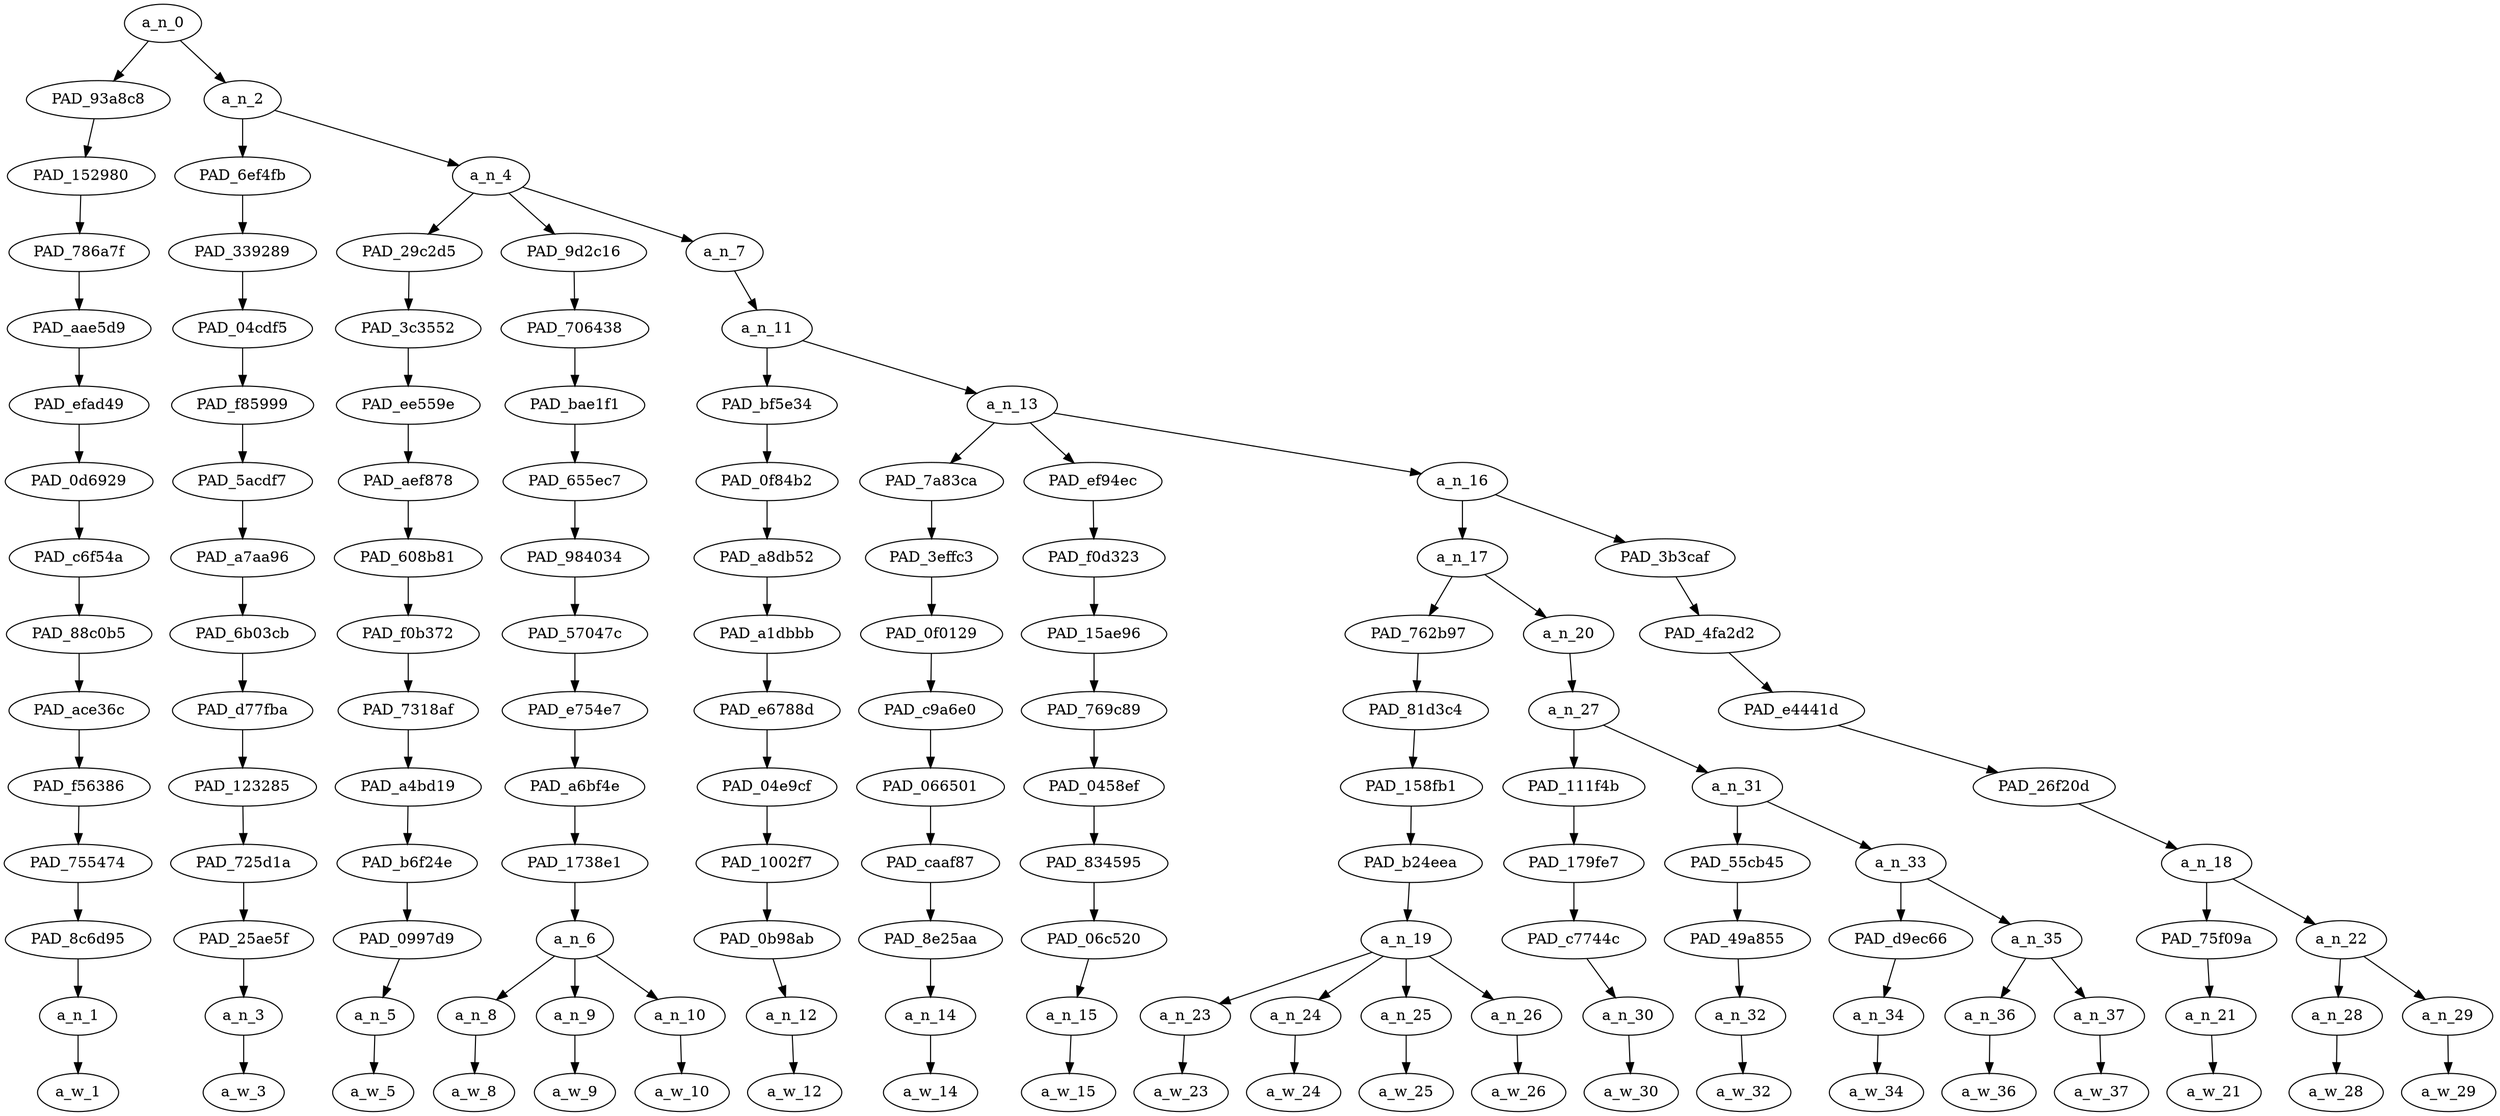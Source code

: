strict digraph "" {
	a_n_0	[div_dir=1,
		index=0,
		level=14,
		pos="1.4233940972222223,14!",
		text_span="[0, 1, 2, 3, 4, 5, 6, 7, 8, 9, 10, 11, 12, 13, 14, 15, 16, 17, 18, 19, 20]",
		value=1.00000000];
	PAD_93a8c8	[div_dir=1,
		index=0,
		level=13,
		pos="0.0,13!",
		text_span="[0]",
		value=0.03295393];
	a_n_0 -> PAD_93a8c8;
	a_n_2	[div_dir=1,
		index=1,
		level=13,
		pos="2.8467881944444446,13!",
		text_span="[1, 2, 3, 4, 5, 6, 7, 8, 9, 10, 11, 12, 13, 14, 15, 16, 17, 18, 19, 20]",
		value=0.96650523];
	a_n_0 -> a_n_2;
	PAD_152980	[div_dir=1,
		index=0,
		level=12,
		pos="0.0,12!",
		text_span="[0]",
		value=0.03295393];
	PAD_93a8c8 -> PAD_152980;
	PAD_786a7f	[div_dir=1,
		index=0,
		level=11,
		pos="0.0,11!",
		text_span="[0]",
		value=0.03295393];
	PAD_152980 -> PAD_786a7f;
	PAD_aae5d9	[div_dir=1,
		index=0,
		level=10,
		pos="0.0,10!",
		text_span="[0]",
		value=0.03295393];
	PAD_786a7f -> PAD_aae5d9;
	PAD_efad49	[div_dir=1,
		index=0,
		level=9,
		pos="0.0,9!",
		text_span="[0]",
		value=0.03295393];
	PAD_aae5d9 -> PAD_efad49;
	PAD_0d6929	[div_dir=1,
		index=0,
		level=8,
		pos="0.0,8!",
		text_span="[0]",
		value=0.03295393];
	PAD_efad49 -> PAD_0d6929;
	PAD_c6f54a	[div_dir=1,
		index=0,
		level=7,
		pos="0.0,7!",
		text_span="[0]",
		value=0.03295393];
	PAD_0d6929 -> PAD_c6f54a;
	PAD_88c0b5	[div_dir=1,
		index=0,
		level=6,
		pos="0.0,6!",
		text_span="[0]",
		value=0.03295393];
	PAD_c6f54a -> PAD_88c0b5;
	PAD_ace36c	[div_dir=1,
		index=0,
		level=5,
		pos="0.0,5!",
		text_span="[0]",
		value=0.03295393];
	PAD_88c0b5 -> PAD_ace36c;
	PAD_f56386	[div_dir=1,
		index=0,
		level=4,
		pos="0.0,4!",
		text_span="[0]",
		value=0.03295393];
	PAD_ace36c -> PAD_f56386;
	PAD_755474	[div_dir=1,
		index=0,
		level=3,
		pos="0.0,3!",
		text_span="[0]",
		value=0.03295393];
	PAD_f56386 -> PAD_755474;
	PAD_8c6d95	[div_dir=1,
		index=0,
		level=2,
		pos="0.0,2!",
		text_span="[0]",
		value=0.03295393];
	PAD_755474 -> PAD_8c6d95;
	a_n_1	[div_dir=1,
		index=0,
		level=1,
		pos="0.0,1!",
		text_span="[0]",
		value=0.03295393];
	PAD_8c6d95 -> a_n_1;
	a_w_1	[div_dir=0,
		index=0,
		level=0,
		pos="0,0!",
		text_span="[0]",
		value=they];
	a_n_1 -> a_w_1;
	PAD_6ef4fb	[div_dir=1,
		index=1,
		level=12,
		pos="1.0,12!",
		text_span="[1]",
		value=0.03093338];
	a_n_2 -> PAD_6ef4fb;
	a_n_4	[div_dir=1,
		index=2,
		level=12,
		pos="4.693576388888889,12!",
		text_span="[2, 3, 4, 5, 6, 7, 8, 9, 10, 11, 12, 13, 14, 15, 16, 17, 18, 19, 20]",
		value=0.93505979];
	a_n_2 -> a_n_4;
	PAD_339289	[div_dir=1,
		index=1,
		level=11,
		pos="1.0,11!",
		text_span="[1]",
		value=0.03093338];
	PAD_6ef4fb -> PAD_339289;
	PAD_04cdf5	[div_dir=1,
		index=1,
		level=10,
		pos="1.0,10!",
		text_span="[1]",
		value=0.03093338];
	PAD_339289 -> PAD_04cdf5;
	PAD_f85999	[div_dir=1,
		index=1,
		level=9,
		pos="1.0,9!",
		text_span="[1]",
		value=0.03093338];
	PAD_04cdf5 -> PAD_f85999;
	PAD_5acdf7	[div_dir=1,
		index=1,
		level=8,
		pos="1.0,8!",
		text_span="[1]",
		value=0.03093338];
	PAD_f85999 -> PAD_5acdf7;
	PAD_a7aa96	[div_dir=1,
		index=1,
		level=7,
		pos="1.0,7!",
		text_span="[1]",
		value=0.03093338];
	PAD_5acdf7 -> PAD_a7aa96;
	PAD_6b03cb	[div_dir=1,
		index=1,
		level=6,
		pos="1.0,6!",
		text_span="[1]",
		value=0.03093338];
	PAD_a7aa96 -> PAD_6b03cb;
	PAD_d77fba	[div_dir=1,
		index=1,
		level=5,
		pos="1.0,5!",
		text_span="[1]",
		value=0.03093338];
	PAD_6b03cb -> PAD_d77fba;
	PAD_123285	[div_dir=1,
		index=1,
		level=4,
		pos="1.0,4!",
		text_span="[1]",
		value=0.03093338];
	PAD_d77fba -> PAD_123285;
	PAD_725d1a	[div_dir=1,
		index=1,
		level=3,
		pos="1.0,3!",
		text_span="[1]",
		value=0.03093338];
	PAD_123285 -> PAD_725d1a;
	PAD_25ae5f	[div_dir=1,
		index=1,
		level=2,
		pos="1.0,2!",
		text_span="[1]",
		value=0.03093338];
	PAD_725d1a -> PAD_25ae5f;
	a_n_3	[div_dir=1,
		index=1,
		level=1,
		pos="1.0,1!",
		text_span="[1]",
		value=0.03093338];
	PAD_25ae5f -> a_n_3;
	a_w_3	[div_dir=0,
		index=1,
		level=0,
		pos="1,0!",
		text_span="[1]",
		value=are];
	a_n_3 -> a_w_3;
	PAD_29c2d5	[div_dir=1,
		index=2,
		level=11,
		pos="2.0,11!",
		text_span="[2]",
		value=0.04024853];
	a_n_4 -> PAD_29c2d5;
	PAD_9d2c16	[div_dir=1,
		index=3,
		level=11,
		pos="4.0,11!",
		text_span="[3, 4, 5]",
		value=0.20015589];
	a_n_4 -> PAD_9d2c16;
	a_n_7	[div_dir=1,
		index=4,
		level=11,
		pos="8.080729166666668,11!",
		text_span="[6, 7, 8, 9, 10, 11, 12, 13, 14, 15, 16, 17, 18, 19, 20]",
		value=0.69415134];
	a_n_4 -> a_n_7;
	PAD_3c3552	[div_dir=1,
		index=2,
		level=10,
		pos="2.0,10!",
		text_span="[2]",
		value=0.04024853];
	PAD_29c2d5 -> PAD_3c3552;
	PAD_ee559e	[div_dir=1,
		index=2,
		level=9,
		pos="2.0,9!",
		text_span="[2]",
		value=0.04024853];
	PAD_3c3552 -> PAD_ee559e;
	PAD_aef878	[div_dir=1,
		index=2,
		level=8,
		pos="2.0,8!",
		text_span="[2]",
		value=0.04024853];
	PAD_ee559e -> PAD_aef878;
	PAD_608b81	[div_dir=1,
		index=2,
		level=7,
		pos="2.0,7!",
		text_span="[2]",
		value=0.04024853];
	PAD_aef878 -> PAD_608b81;
	PAD_f0b372	[div_dir=1,
		index=2,
		level=6,
		pos="2.0,6!",
		text_span="[2]",
		value=0.04024853];
	PAD_608b81 -> PAD_f0b372;
	PAD_7318af	[div_dir=1,
		index=2,
		level=5,
		pos="2.0,5!",
		text_span="[2]",
		value=0.04024853];
	PAD_f0b372 -> PAD_7318af;
	PAD_a4bd19	[div_dir=1,
		index=2,
		level=4,
		pos="2.0,4!",
		text_span="[2]",
		value=0.04024853];
	PAD_7318af -> PAD_a4bd19;
	PAD_b6f24e	[div_dir=1,
		index=2,
		level=3,
		pos="2.0,3!",
		text_span="[2]",
		value=0.04024853];
	PAD_a4bd19 -> PAD_b6f24e;
	PAD_0997d9	[div_dir=1,
		index=2,
		level=2,
		pos="2.0,2!",
		text_span="[2]",
		value=0.04024853];
	PAD_b6f24e -> PAD_0997d9;
	a_n_5	[div_dir=1,
		index=2,
		level=1,
		pos="2.0,1!",
		text_span="[2]",
		value=0.04024853];
	PAD_0997d9 -> a_n_5;
	a_w_5	[div_dir=0,
		index=2,
		level=0,
		pos="2,0!",
		text_span="[2]",
		value=using];
	a_n_5 -> a_w_5;
	PAD_706438	[div_dir=1,
		index=3,
		level=10,
		pos="4.0,10!",
		text_span="[3, 4, 5]",
		value=0.20015589];
	PAD_9d2c16 -> PAD_706438;
	PAD_bae1f1	[div_dir=1,
		index=3,
		level=9,
		pos="4.0,9!",
		text_span="[3, 4, 5]",
		value=0.20015589];
	PAD_706438 -> PAD_bae1f1;
	PAD_655ec7	[div_dir=1,
		index=3,
		level=8,
		pos="4.0,8!",
		text_span="[3, 4, 5]",
		value=0.20015589];
	PAD_bae1f1 -> PAD_655ec7;
	PAD_984034	[div_dir=1,
		index=3,
		level=7,
		pos="4.0,7!",
		text_span="[3, 4, 5]",
		value=0.20015589];
	PAD_655ec7 -> PAD_984034;
	PAD_57047c	[div_dir=1,
		index=3,
		level=6,
		pos="4.0,6!",
		text_span="[3, 4, 5]",
		value=0.20015589];
	PAD_984034 -> PAD_57047c;
	PAD_e754e7	[div_dir=1,
		index=3,
		level=5,
		pos="4.0,5!",
		text_span="[3, 4, 5]",
		value=0.20015589];
	PAD_57047c -> PAD_e754e7;
	PAD_a6bf4e	[div_dir=1,
		index=3,
		level=4,
		pos="4.0,4!",
		text_span="[3, 4, 5]",
		value=0.20015589];
	PAD_e754e7 -> PAD_a6bf4e;
	PAD_1738e1	[div_dir=1,
		index=3,
		level=3,
		pos="4.0,3!",
		text_span="[3, 4, 5]",
		value=0.20015589];
	PAD_a6bf4e -> PAD_1738e1;
	a_n_6	[div_dir=1,
		index=3,
		level=2,
		pos="4.0,2!",
		text_span="[3, 4, 5]",
		value=0.20015589];
	PAD_1738e1 -> a_n_6;
	a_n_8	[div_dir=1,
		index=3,
		level=1,
		pos="3.0,1!",
		text_span="[3]",
		value=0.07971395];
	a_n_6 -> a_n_8;
	a_n_9	[div_dir=-1,
		index=4,
		level=1,
		pos="4.0,1!",
		text_span="[4]",
		value=0.03718161];
	a_n_6 -> a_n_9;
	a_n_10	[div_dir=1,
		index=5,
		level=1,
		pos="5.0,1!",
		text_span="[5]",
		value=0.08300000];
	a_n_6 -> a_n_10;
	a_w_8	[div_dir=0,
		index=3,
		level=0,
		pos="3,0!",
		text_span="[3]",
		value=arabs];
	a_n_8 -> a_w_8;
	a_w_9	[div_dir=0,
		index=4,
		level=0,
		pos="4,0!",
		text_span="[4]",
		value=and];
	a_n_9 -> a_w_9;
	a_w_10	[div_dir=0,
		index=5,
		level=0,
		pos="5,0!",
		text_span="[5]",
		value=africans];
	a_n_10 -> a_w_10;
	a_n_11	[div_dir=1,
		index=4,
		level=10,
		pos="8.080729166666668,10!",
		text_span="[6, 7, 8, 9, 10, 11, 12, 13, 14, 15, 16, 17, 18, 19, 20]",
		value=0.69370656];
	a_n_7 -> a_n_11;
	PAD_bf5e34	[div_dir=1,
		index=4,
		level=9,
		pos="6.0,9!",
		text_span="[6]",
		value=0.02423565];
	a_n_11 -> PAD_bf5e34;
	a_n_13	[div_dir=1,
		index=5,
		level=9,
		pos="10.161458333333334,9!",
		text_span="[7, 8, 9, 10, 11, 12, 13, 14, 15, 16, 17, 18, 19, 20]",
		value=0.66902612];
	a_n_11 -> a_n_13;
	PAD_0f84b2	[div_dir=1,
		index=4,
		level=8,
		pos="6.0,8!",
		text_span="[6]",
		value=0.02423565];
	PAD_bf5e34 -> PAD_0f84b2;
	PAD_a8db52	[div_dir=1,
		index=4,
		level=7,
		pos="6.0,7!",
		text_span="[6]",
		value=0.02423565];
	PAD_0f84b2 -> PAD_a8db52;
	PAD_a1dbbb	[div_dir=1,
		index=4,
		level=6,
		pos="6.0,6!",
		text_span="[6]",
		value=0.02423565];
	PAD_a8db52 -> PAD_a1dbbb;
	PAD_e6788d	[div_dir=1,
		index=4,
		level=5,
		pos="6.0,5!",
		text_span="[6]",
		value=0.02423565];
	PAD_a1dbbb -> PAD_e6788d;
	PAD_04e9cf	[div_dir=1,
		index=4,
		level=4,
		pos="6.0,4!",
		text_span="[6]",
		value=0.02423565];
	PAD_e6788d -> PAD_04e9cf;
	PAD_1002f7	[div_dir=1,
		index=4,
		level=3,
		pos="6.0,3!",
		text_span="[6]",
		value=0.02423565];
	PAD_04e9cf -> PAD_1002f7;
	PAD_0b98ab	[div_dir=1,
		index=4,
		level=2,
		pos="6.0,2!",
		text_span="[6]",
		value=0.02423565];
	PAD_1002f7 -> PAD_0b98ab;
	a_n_12	[div_dir=1,
		index=6,
		level=1,
		pos="6.0,1!",
		text_span="[6]",
		value=0.02423565];
	PAD_0b98ab -> a_n_12;
	a_w_12	[div_dir=0,
		index=6,
		level=0,
		pos="6,0!",
		text_span="[6]",
		value=to];
	a_n_12 -> a_w_12;
	PAD_7a83ca	[div_dir=1,
		index=5,
		level=8,
		pos="7.0,8!",
		text_span="[7]",
		value=0.04978997];
	a_n_13 -> PAD_7a83ca;
	PAD_ef94ec	[div_dir=1,
		index=6,
		level=8,
		pos="8.0,8!",
		text_span="[8]",
		value=0.02835487];
	a_n_13 -> PAD_ef94ec;
	a_n_16	[div_dir=1,
		index=7,
		level=8,
		pos="15.484375,8!",
		text_span="[9, 10, 11, 12, 13, 14, 15, 16, 17, 18, 19, 20]",
		value=0.59045770];
	a_n_13 -> a_n_16;
	PAD_3effc3	[div_dir=1,
		index=5,
		level=7,
		pos="7.0,7!",
		text_span="[7]",
		value=0.04978997];
	PAD_7a83ca -> PAD_3effc3;
	PAD_0f0129	[div_dir=1,
		index=5,
		level=6,
		pos="7.0,6!",
		text_span="[7]",
		value=0.04978997];
	PAD_3effc3 -> PAD_0f0129;
	PAD_c9a6e0	[div_dir=1,
		index=5,
		level=5,
		pos="7.0,5!",
		text_span="[7]",
		value=0.04978997];
	PAD_0f0129 -> PAD_c9a6e0;
	PAD_066501	[div_dir=1,
		index=5,
		level=4,
		pos="7.0,4!",
		text_span="[7]",
		value=0.04978997];
	PAD_c9a6e0 -> PAD_066501;
	PAD_caaf87	[div_dir=1,
		index=5,
		level=3,
		pos="7.0,3!",
		text_span="[7]",
		value=0.04978997];
	PAD_066501 -> PAD_caaf87;
	PAD_8e25aa	[div_dir=1,
		index=5,
		level=2,
		pos="7.0,2!",
		text_span="[7]",
		value=0.04978997];
	PAD_caaf87 -> PAD_8e25aa;
	a_n_14	[div_dir=1,
		index=7,
		level=1,
		pos="7.0,1!",
		text_span="[7]",
		value=0.04978997];
	PAD_8e25aa -> a_n_14;
	a_w_14	[div_dir=0,
		index=7,
		level=0,
		pos="7,0!",
		text_span="[7]",
		value=wipe];
	a_n_14 -> a_w_14;
	PAD_f0d323	[div_dir=1,
		index=6,
		level=7,
		pos="8.0,7!",
		text_span="[8]",
		value=0.02835487];
	PAD_ef94ec -> PAD_f0d323;
	PAD_15ae96	[div_dir=1,
		index=6,
		level=6,
		pos="8.0,6!",
		text_span="[8]",
		value=0.02835487];
	PAD_f0d323 -> PAD_15ae96;
	PAD_769c89	[div_dir=1,
		index=6,
		level=5,
		pos="8.0,5!",
		text_span="[8]",
		value=0.02835487];
	PAD_15ae96 -> PAD_769c89;
	PAD_0458ef	[div_dir=1,
		index=6,
		level=4,
		pos="8.0,4!",
		text_span="[8]",
		value=0.02835487];
	PAD_769c89 -> PAD_0458ef;
	PAD_834595	[div_dir=1,
		index=6,
		level=3,
		pos="8.0,3!",
		text_span="[8]",
		value=0.02835487];
	PAD_0458ef -> PAD_834595;
	PAD_06c520	[div_dir=1,
		index=6,
		level=2,
		pos="8.0,2!",
		text_span="[8]",
		value=0.02835487];
	PAD_834595 -> PAD_06c520;
	a_n_15	[div_dir=1,
		index=8,
		level=1,
		pos="8.0,1!",
		text_span="[8]",
		value=0.02835487];
	PAD_06c520 -> a_n_15;
	a_w_15	[div_dir=0,
		index=8,
		level=0,
		pos="8,0!",
		text_span="[8]",
		value=out];
	a_n_15 -> a_w_15;
	a_n_17	[div_dir=1,
		index=7,
		level=7,
		pos="12.21875,7!",
		text_span="[9, 10, 11, 12, 13, 14, 15, 16, 17]",
		value=0.34592308];
	a_n_16 -> a_n_17;
	PAD_3b3caf	[div_dir=1,
		index=8,
		level=7,
		pos="18.75,7!",
		text_span="[18, 19, 20]",
		value=0.24418740];
	a_n_16 -> PAD_3b3caf;
	PAD_762b97	[div_dir=1,
		index=7,
		level=6,
		pos="10.5,6!",
		text_span="[9, 10, 11, 12]",
		value=0.18305698];
	a_n_17 -> PAD_762b97;
	a_n_20	[div_dir=1,
		index=8,
		level=6,
		pos="13.9375,6!",
		text_span="[13, 14, 15, 16, 17]",
		value=0.16260945];
	a_n_17 -> a_n_20;
	PAD_81d3c4	[div_dir=1,
		index=7,
		level=5,
		pos="10.5,5!",
		text_span="[9, 10, 11, 12]",
		value=0.18305698];
	PAD_762b97 -> PAD_81d3c4;
	PAD_158fb1	[div_dir=1,
		index=7,
		level=4,
		pos="10.5,4!",
		text_span="[9, 10, 11, 12]",
		value=0.18305698];
	PAD_81d3c4 -> PAD_158fb1;
	PAD_b24eea	[div_dir=1,
		index=7,
		level=3,
		pos="10.5,3!",
		text_span="[9, 10, 11, 12]",
		value=0.18305698];
	PAD_158fb1 -> PAD_b24eea;
	a_n_19	[div_dir=1,
		index=7,
		level=2,
		pos="10.5,2!",
		text_span="[9, 10, 11, 12]",
		value=0.18305698];
	PAD_b24eea -> a_n_19;
	a_n_23	[div_dir=1,
		index=9,
		level=1,
		pos="9.0,1!",
		text_span="[9]",
		value=0.02790588];
	a_n_19 -> a_n_23;
	a_n_24	[div_dir=1,
		index=10,
		level=1,
		pos="10.0,1!",
		text_span="[10]",
		value=0.04804802];
	a_n_19 -> a_n_24;
	a_n_25	[div_dir=1,
		index=11,
		level=1,
		pos="11.0,1!",
		text_span="[11]",
		value=0.05699545];
	a_n_19 -> a_n_25;
	a_n_26	[div_dir=1,
		index=12,
		level=1,
		pos="12.0,1!",
		text_span="[12]",
		value=0.04978922];
	a_n_19 -> a_n_26;
	a_w_23	[div_dir=0,
		index=9,
		level=0,
		pos="9,0!",
		text_span="[9]",
		value=the];
	a_n_23 -> a_w_23;
	a_w_24	[div_dir=0,
		index=10,
		level=0,
		pos="10,0!",
		text_span="[10]",
		value=western];
	a_n_24 -> a_w_24;
	a_w_25	[div_dir=0,
		index=11,
		level=0,
		pos="11,0!",
		text_span="[11]",
		value=culture];
	a_n_25 -> a_w_25;
	a_w_26	[div_dir=0,
		index=12,
		level=0,
		pos="12,0!",
		text_span="[12]",
		value=people];
	a_n_26 -> a_w_26;
	a_n_27	[div_dir=1,
		index=8,
		level=5,
		pos="13.9375,5!",
		text_span="[13, 14, 15, 16, 17]",
		value=0.16254849];
	a_n_20 -> a_n_27;
	PAD_111f4b	[div_dir=-1,
		index=8,
		level=4,
		pos="13.0,4!",
		text_span="[13]",
		value=0.02711670];
	a_n_27 -> PAD_111f4b;
	a_n_31	[div_dir=1,
		index=9,
		level=4,
		pos="14.875,4!",
		text_span="[14, 15, 16, 17]",
		value=0.13537083];
	a_n_27 -> a_n_31;
	PAD_179fe7	[div_dir=-1,
		index=8,
		level=3,
		pos="13.0,3!",
		text_span="[13]",
		value=0.02711670];
	PAD_111f4b -> PAD_179fe7;
	PAD_c7744c	[div_dir=-1,
		index=8,
		level=2,
		pos="13.0,2!",
		text_span="[13]",
		value=0.02711670];
	PAD_179fe7 -> PAD_c7744c;
	a_n_30	[div_dir=-1,
		index=13,
		level=1,
		pos="13.0,1!",
		text_span="[13]",
		value=0.02711670];
	PAD_c7744c -> a_n_30;
	a_w_30	[div_dir=0,
		index=13,
		level=0,
		pos="13,0!",
		text_span="[13]",
		value=it];
	a_n_30 -> a_w_30;
	PAD_55cb45	[div_dir=1,
		index=9,
		level=3,
		pos="14.0,3!",
		text_span="[14]",
		value=0.02778797];
	a_n_31 -> PAD_55cb45;
	a_n_33	[div_dir=1,
		index=10,
		level=3,
		pos="15.75,3!",
		text_span="[15, 16, 17]",
		value=0.10746914];
	a_n_31 -> a_n_33;
	PAD_49a855	[div_dir=1,
		index=9,
		level=2,
		pos="14.0,2!",
		text_span="[14]",
		value=0.02778797];
	PAD_55cb45 -> PAD_49a855;
	a_n_32	[div_dir=1,
		index=14,
		level=1,
		pos="14.0,1!",
		text_span="[14]",
		value=0.02778797];
	PAD_49a855 -> a_n_32;
	a_w_32	[div_dir=0,
		index=14,
		level=0,
		pos="14,0!",
		text_span="[14]",
		value=came];
	a_n_32 -> a_w_32;
	PAD_d9ec66	[div_dir=1,
		index=10,
		level=2,
		pos="15.0,2!",
		text_span="[15]",
		value=0.02505601];
	a_n_33 -> PAD_d9ec66;
	a_n_35	[div_dir=1,
		index=11,
		level=2,
		pos="16.5,2!",
		text_span="[16, 17]",
		value=0.08228414];
	a_n_33 -> a_n_35;
	a_n_34	[div_dir=1,
		index=15,
		level=1,
		pos="15.0,1!",
		text_span="[15]",
		value=0.02505601];
	PAD_d9ec66 -> a_n_34;
	a_w_34	[div_dir=0,
		index=15,
		level=0,
		pos="15,0!",
		text_span="[15]",
		value=from];
	a_n_34 -> a_w_34;
	a_n_36	[div_dir=-1,
		index=16,
		level=1,
		pos="16.0,1!",
		text_span="[16]",
		value=0.03091490];
	a_n_35 -> a_n_36;
	a_n_37	[div_dir=1,
		index=17,
		level=1,
		pos="17.0,1!",
		text_span="[17]",
		value=0.05129554];
	a_n_35 -> a_n_37;
	a_w_36	[div_dir=0,
		index=16,
		level=0,
		pos="16,0!",
		text_span="[16]",
		value=their];
	a_n_36 -> a_w_36;
	a_w_37	[div_dir=0,
		index=17,
		level=0,
		pos="17,0!",
		text_span="[17]",
		value=mouths];
	a_n_37 -> a_w_37;
	PAD_4fa2d2	[div_dir=1,
		index=9,
		level=6,
		pos="18.75,6!",
		text_span="[18, 19, 20]",
		value=0.24418740];
	PAD_3b3caf -> PAD_4fa2d2;
	PAD_e4441d	[div_dir=1,
		index=9,
		level=5,
		pos="18.75,5!",
		text_span="[18, 19, 20]",
		value=0.24418740];
	PAD_4fa2d2 -> PAD_e4441d;
	PAD_26f20d	[div_dir=1,
		index=10,
		level=4,
		pos="18.75,4!",
		text_span="[18, 19, 20]",
		value=0.24418740];
	PAD_e4441d -> PAD_26f20d;
	a_n_18	[div_dir=1,
		index=11,
		level=3,
		pos="18.75,3!",
		text_span="[18, 19, 20]",
		value=0.24418740];
	PAD_26f20d -> a_n_18;
	PAD_75f09a	[div_dir=1,
		index=12,
		level=2,
		pos="18.0,2!",
		text_span="[18]",
		value=0.05305821];
	a_n_18 -> PAD_75f09a;
	a_n_22	[div_dir=1,
		index=13,
		level=2,
		pos="19.5,2!",
		text_span="[19, 20]",
		value=0.19089100];
	a_n_18 -> a_n_22;
	a_n_21	[div_dir=1,
		index=18,
		level=1,
		pos="18.0,1!",
		text_span="[18]",
		value=0.05305821];
	PAD_75f09a -> a_n_21;
	a_w_21	[div_dir=0,
		index=18,
		level=0,
		pos="18,0!",
		text_span="[18]",
		value=check];
	a_n_21 -> a_w_21;
	a_n_28	[div_dir=1,
		index=19,
		level=1,
		pos="19.0,1!",
		text_span="[19]",
		value=0.04911471];
	a_n_22 -> a_n_28;
	a_n_29	[div_dir=1,
		index=20,
		level=1,
		pos="20.0,1!",
		text_span="[20]",
		value=0.14153594];
	a_n_22 -> a_n_29;
	a_w_28	[div_dir=0,
		index=19,
		level=0,
		pos="19,0!",
		text_span="[19]",
		value=my];
	a_n_28 -> a_w_28;
	a_w_29	[div_dir=0,
		index=20,
		level=0,
		pos="20,0!",
		text_span="[20]",
		value=bitchute];
	a_n_29 -> a_w_29;
}
